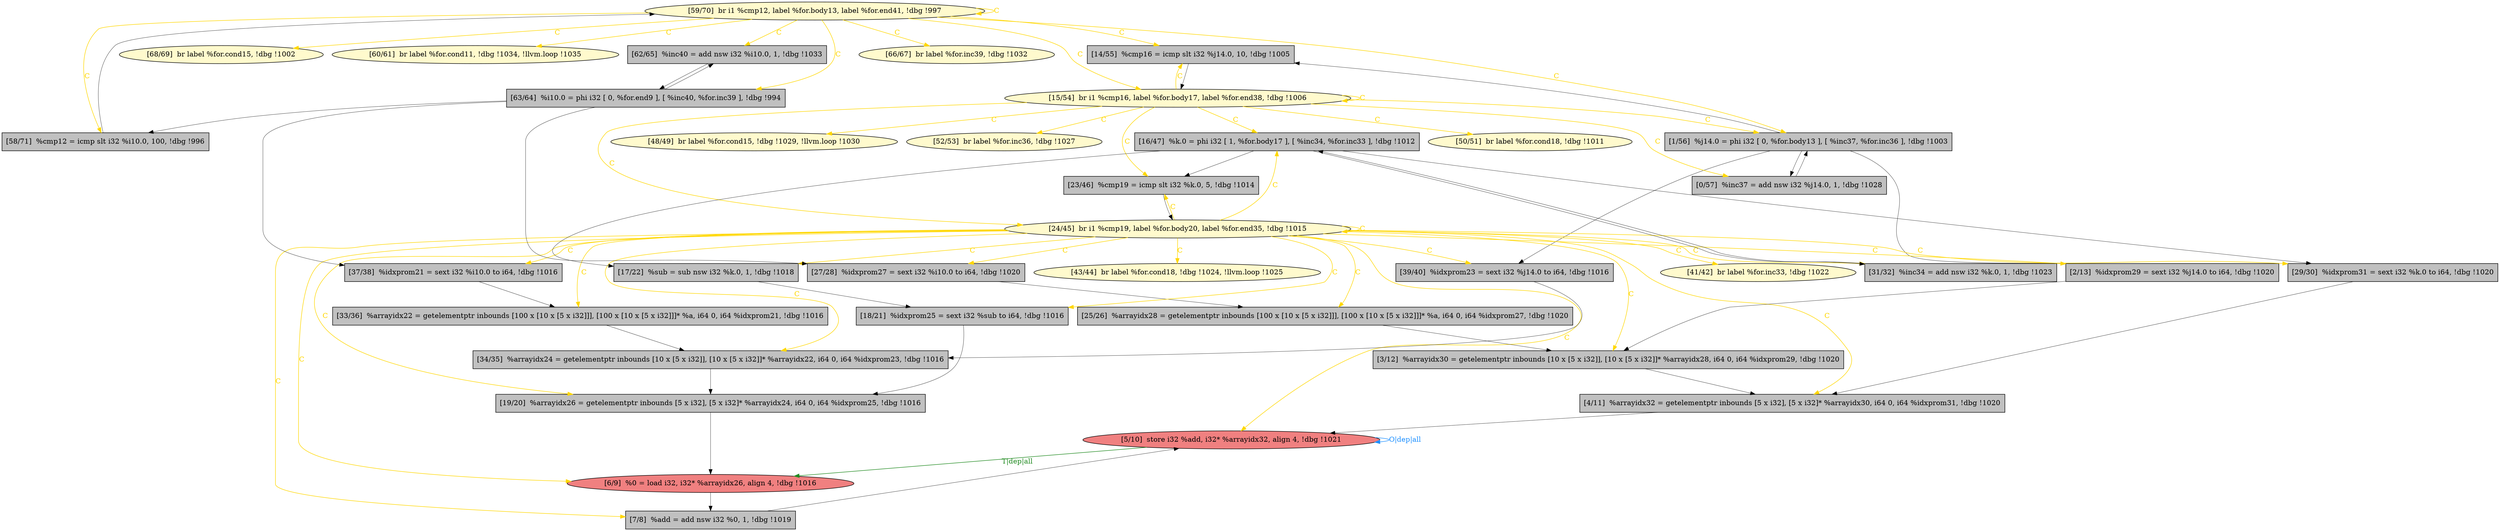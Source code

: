 
digraph G {


node644 [fillcolor=lemonchiffon,label="[68/69]  br label %for.cond15, !dbg !1002",shape=ellipse,style=filled ]
node643 [fillcolor=lemonchiffon,label="[43/44]  br label %for.cond18, !dbg !1024, !llvm.loop !1025",shape=ellipse,style=filled ]
node641 [fillcolor=lemonchiffon,label="[48/49]  br label %for.cond15, !dbg !1029, !llvm.loop !1030",shape=ellipse,style=filled ]
node640 [fillcolor=grey,label="[27/28]  %idxprom27 = sext i32 %i10.0 to i64, !dbg !1020",shape=rectangle,style=filled ]
node637 [fillcolor=lemonchiffon,label="[60/61]  br label %for.cond11, !dbg !1034, !llvm.loop !1035",shape=ellipse,style=filled ]
node635 [fillcolor=grey,label="[33/36]  %arrayidx22 = getelementptr inbounds [100 x [10 x [5 x i32]]], [100 x [10 x [5 x i32]]]* %a, i64 0, i64 %idxprom21, !dbg !1016",shape=rectangle,style=filled ]
node638 [fillcolor=grey,label="[7/8]  %add = add nsw i32 %0, 1, !dbg !1019",shape=rectangle,style=filled ]
node634 [fillcolor=grey,label="[19/20]  %arrayidx26 = getelementptr inbounds [5 x i32], [5 x i32]* %arrayidx24, i64 0, i64 %idxprom25, !dbg !1016",shape=rectangle,style=filled ]
node633 [fillcolor=lemonchiffon,label="[41/42]  br label %for.inc33, !dbg !1022",shape=ellipse,style=filled ]
node632 [fillcolor=grey,label="[34/35]  %arrayidx24 = getelementptr inbounds [10 x [5 x i32]], [10 x [5 x i32]]* %arrayidx22, i64 0, i64 %idxprom23, !dbg !1016",shape=rectangle,style=filled ]
node647 [fillcolor=lemonchiffon,label="[52/53]  br label %for.inc36, !dbg !1027",shape=ellipse,style=filled ]
node631 [fillcolor=lightcoral,label="[5/10]  store i32 %add, i32* %arrayidx32, align 4, !dbg !1021",shape=ellipse,style=filled ]
node639 [fillcolor=grey,label="[14/55]  %cmp16 = icmp slt i32 %j14.0, 10, !dbg !1005",shape=rectangle,style=filled ]
node630 [fillcolor=grey,label="[37/38]  %idxprom21 = sext i32 %i10.0 to i64, !dbg !1016",shape=rectangle,style=filled ]
node642 [fillcolor=grey,label="[1/56]  %j14.0 = phi i32 [ 0, %for.body13 ], [ %inc37, %for.inc36 ], !dbg !1003",shape=rectangle,style=filled ]
node615 [fillcolor=lemonchiffon,label="[24/45]  br i1 %cmp19, label %for.body20, label %for.end35, !dbg !1015",shape=ellipse,style=filled ]
node636 [fillcolor=grey,label="[25/26]  %arrayidx28 = getelementptr inbounds [100 x [10 x [5 x i32]]], [100 x [10 x [5 x i32]]]* %a, i64 0, i64 %idxprom27, !dbg !1020",shape=rectangle,style=filled ]
node614 [fillcolor=grey,label="[18/21]  %idxprom25 = sext i32 %sub to i64, !dbg !1016",shape=rectangle,style=filled ]
node645 [fillcolor=lightcoral,label="[6/9]  %0 = load i32, i32* %arrayidx26, align 4, !dbg !1016",shape=ellipse,style=filled ]
node625 [fillcolor=lemonchiffon,label="[66/67]  br label %for.inc39, !dbg !1032",shape=ellipse,style=filled ]
node617 [fillcolor=grey,label="[31/32]  %inc34 = add nsw i32 %k.0, 1, !dbg !1023",shape=rectangle,style=filled ]
node612 [fillcolor=grey,label="[0/57]  %inc37 = add nsw i32 %j14.0, 1, !dbg !1028",shape=rectangle,style=filled ]
node618 [fillcolor=lemonchiffon,label="[50/51]  br label %for.cond18, !dbg !1011",shape=ellipse,style=filled ]
node616 [fillcolor=grey,label="[3/12]  %arrayidx30 = getelementptr inbounds [10 x [5 x i32]], [10 x [5 x i32]]* %arrayidx28, i64 0, i64 %idxprom29, !dbg !1020",shape=rectangle,style=filled ]
node619 [fillcolor=grey,label="[2/13]  %idxprom29 = sext i32 %j14.0 to i64, !dbg !1020",shape=rectangle,style=filled ]
node613 [fillcolor=grey,label="[58/71]  %cmp12 = icmp slt i32 %i10.0, 100, !dbg !996",shape=rectangle,style=filled ]
node623 [fillcolor=lemonchiffon,label="[59/70]  br i1 %cmp12, label %for.body13, label %for.end41, !dbg !997",shape=ellipse,style=filled ]
node620 [fillcolor=grey,label="[62/65]  %inc40 = add nsw i32 %i10.0, 1, !dbg !1033",shape=rectangle,style=filled ]
node646 [fillcolor=grey,label="[39/40]  %idxprom23 = sext i32 %j14.0 to i64, !dbg !1016",shape=rectangle,style=filled ]
node621 [fillcolor=grey,label="[4/11]  %arrayidx32 = getelementptr inbounds [5 x i32], [5 x i32]* %arrayidx30, i64 0, i64 %idxprom31, !dbg !1020",shape=rectangle,style=filled ]
node629 [fillcolor=grey,label="[63/64]  %i10.0 = phi i32 [ 0, %for.end9 ], [ %inc40, %for.inc39 ], !dbg !994",shape=rectangle,style=filled ]
node622 [fillcolor=grey,label="[23/46]  %cmp19 = icmp slt i32 %k.0, 5, !dbg !1014",shape=rectangle,style=filled ]
node624 [fillcolor=grey,label="[29/30]  %idxprom31 = sext i32 %k.0 to i64, !dbg !1020",shape=rectangle,style=filled ]
node628 [fillcolor=lemonchiffon,label="[15/54]  br i1 %cmp16, label %for.body17, label %for.end38, !dbg !1006",shape=ellipse,style=filled ]
node626 [fillcolor=grey,label="[17/22]  %sub = sub nsw i32 %k.0, 1, !dbg !1018",shape=rectangle,style=filled ]
node627 [fillcolor=grey,label="[16/47]  %k.0 = phi i32 [ 1, %for.body17 ], [ %inc34, %for.inc33 ], !dbg !1012",shape=rectangle,style=filled ]

node617->node627 [style=solid,color=black,label="",penwidth=0.5,fontcolor=black ]
node627->node626 [style=solid,color=black,label="",penwidth=0.5,fontcolor=black ]
node630->node635 [style=solid,color=black,label="",penwidth=0.5,fontcolor=black ]
node627->node624 [style=solid,color=black,label="",penwidth=0.5,fontcolor=black ]
node615->node621 [style=solid,color=gold,label="C",penwidth=1.0,fontcolor=gold ]
node628->node622 [style=solid,color=gold,label="C",penwidth=1.0,fontcolor=gold ]
node642->node619 [style=solid,color=black,label="",penwidth=0.5,fontcolor=black ]
node628->node628 [style=solid,color=gold,label="C",penwidth=1.0,fontcolor=gold ]
node623->node637 [style=solid,color=gold,label="C",penwidth=1.0,fontcolor=gold ]
node638->node631 [style=solid,color=black,label="",penwidth=0.5,fontcolor=black ]
node629->node640 [style=solid,color=black,label="",penwidth=0.5,fontcolor=black ]
node623->node613 [style=solid,color=gold,label="C",penwidth=1.0,fontcolor=gold ]
node636->node616 [style=solid,color=black,label="",penwidth=0.5,fontcolor=black ]
node627->node617 [style=solid,color=black,label="",penwidth=0.5,fontcolor=black ]
node646->node632 [style=solid,color=black,label="",penwidth=0.5,fontcolor=black ]
node615->node638 [style=solid,color=gold,label="C",penwidth=1.0,fontcolor=gold ]
node631->node645 [style=solid,color=forestgreen,label="T|dep|all",penwidth=1.0,fontcolor=forestgreen ]
node615->node616 [style=solid,color=gold,label="C",penwidth=1.0,fontcolor=gold ]
node622->node615 [style=solid,color=black,label="",penwidth=0.5,fontcolor=black ]
node645->node638 [style=solid,color=black,label="",penwidth=0.5,fontcolor=black ]
node627->node622 [style=solid,color=black,label="",penwidth=0.5,fontcolor=black ]
node613->node623 [style=solid,color=black,label="",penwidth=0.5,fontcolor=black ]
node612->node642 [style=solid,color=black,label="",penwidth=0.5,fontcolor=black ]
node642->node646 [style=solid,color=black,label="",penwidth=0.5,fontcolor=black ]
node616->node621 [style=solid,color=black,label="",penwidth=0.5,fontcolor=black ]
node628->node647 [style=solid,color=gold,label="C",penwidth=1.0,fontcolor=gold ]
node629->node620 [style=solid,color=black,label="",penwidth=0.5,fontcolor=black ]
node629->node613 [style=solid,color=black,label="",penwidth=0.5,fontcolor=black ]
node624->node621 [style=solid,color=black,label="",penwidth=0.5,fontcolor=black ]
node620->node629 [style=solid,color=black,label="",penwidth=0.5,fontcolor=black ]
node628->node618 [style=solid,color=gold,label="C",penwidth=1.0,fontcolor=gold ]
node615->node617 [style=solid,color=gold,label="C",penwidth=1.0,fontcolor=gold ]
node615->node634 [style=solid,color=gold,label="C",penwidth=1.0,fontcolor=gold ]
node615->node624 [style=solid,color=gold,label="C",penwidth=1.0,fontcolor=gold ]
node615->node619 [style=solid,color=gold,label="C",penwidth=1.0,fontcolor=gold ]
node628->node627 [style=solid,color=gold,label="C",penwidth=1.0,fontcolor=gold ]
node642->node612 [style=solid,color=black,label="",penwidth=0.5,fontcolor=black ]
node628->node612 [style=solid,color=gold,label="C",penwidth=1.0,fontcolor=gold ]
node619->node616 [style=solid,color=black,label="",penwidth=0.5,fontcolor=black ]
node615->node633 [style=solid,color=gold,label="C",penwidth=1.0,fontcolor=gold ]
node615->node645 [style=solid,color=gold,label="C",penwidth=1.0,fontcolor=gold ]
node615->node622 [style=solid,color=gold,label="C",penwidth=1.0,fontcolor=gold ]
node628->node615 [style=solid,color=gold,label="C",penwidth=1.0,fontcolor=gold ]
node626->node614 [style=solid,color=black,label="",penwidth=0.5,fontcolor=black ]
node632->node634 [style=solid,color=black,label="",penwidth=0.5,fontcolor=black ]
node623->node642 [style=solid,color=gold,label="C",penwidth=1.0,fontcolor=gold ]
node631->node631 [style=solid,color=dodgerblue,label="O|dep|all",penwidth=1.0,fontcolor=dodgerblue ]
node628->node641 [style=solid,color=gold,label="C",penwidth=1.0,fontcolor=gold ]
node639->node628 [style=solid,color=black,label="",penwidth=0.5,fontcolor=black ]
node615->node631 [style=solid,color=gold,label="C",penwidth=1.0,fontcolor=gold ]
node615->node615 [style=solid,color=gold,label="C",penwidth=1.0,fontcolor=gold ]
node615->node627 [style=solid,color=gold,label="C",penwidth=1.0,fontcolor=gold ]
node642->node639 [style=solid,color=black,label="",penwidth=0.5,fontcolor=black ]
node621->node631 [style=solid,color=black,label="",penwidth=0.5,fontcolor=black ]
node623->node628 [style=solid,color=gold,label="C",penwidth=1.0,fontcolor=gold ]
node623->node644 [style=solid,color=gold,label="C",penwidth=1.0,fontcolor=gold ]
node615->node614 [style=solid,color=gold,label="C",penwidth=1.0,fontcolor=gold ]
node615->node626 [style=solid,color=gold,label="C",penwidth=1.0,fontcolor=gold ]
node615->node646 [style=solid,color=gold,label="C",penwidth=1.0,fontcolor=gold ]
node615->node636 [style=solid,color=gold,label="C",penwidth=1.0,fontcolor=gold ]
node623->node639 [style=solid,color=gold,label="C",penwidth=1.0,fontcolor=gold ]
node615->node643 [style=solid,color=gold,label="C",penwidth=1.0,fontcolor=gold ]
node615->node640 [style=solid,color=gold,label="C",penwidth=1.0,fontcolor=gold ]
node635->node632 [style=solid,color=black,label="",penwidth=0.5,fontcolor=black ]
node628->node639 [style=solid,color=gold,label="C",penwidth=1.0,fontcolor=gold ]
node615->node630 [style=solid,color=gold,label="C",penwidth=1.0,fontcolor=gold ]
node623->node620 [style=solid,color=gold,label="C",penwidth=1.0,fontcolor=gold ]
node623->node623 [style=solid,color=gold,label="C",penwidth=1.0,fontcolor=gold ]
node615->node635 [style=solid,color=gold,label="C",penwidth=1.0,fontcolor=gold ]
node628->node642 [style=solid,color=gold,label="C",penwidth=1.0,fontcolor=gold ]
node614->node634 [style=solid,color=black,label="",penwidth=0.5,fontcolor=black ]
node615->node632 [style=solid,color=gold,label="C",penwidth=1.0,fontcolor=gold ]
node640->node636 [style=solid,color=black,label="",penwidth=0.5,fontcolor=black ]
node623->node629 [style=solid,color=gold,label="C",penwidth=1.0,fontcolor=gold ]
node623->node625 [style=solid,color=gold,label="C",penwidth=1.0,fontcolor=gold ]
node634->node645 [style=solid,color=black,label="",penwidth=0.5,fontcolor=black ]
node629->node630 [style=solid,color=black,label="",penwidth=0.5,fontcolor=black ]


}
